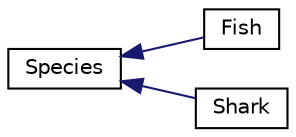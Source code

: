 digraph "Graphical Class Hierarchy"
{
  edge [fontname="Helvetica",fontsize="10",labelfontname="Helvetica",labelfontsize="10"];
  node [fontname="Helvetica",fontsize="10",shape=record];
  rankdir="LR";
  Node1 [label="Species",height=0.2,width=0.4,color="black", fillcolor="white", style="filled",URL="$class_species.html"];
  Node1 -> Node2 [dir="back",color="midnightblue",fontsize="10",style="solid",fontname="Helvetica"];
  Node2 [label="Fish",height=0.2,width=0.4,color="black", fillcolor="white", style="filled",URL="$class_fish.html"];
  Node1 -> Node3 [dir="back",color="midnightblue",fontsize="10",style="solid",fontname="Helvetica"];
  Node3 [label="Shark",height=0.2,width=0.4,color="black", fillcolor="white", style="filled",URL="$class_shark.html"];
}
